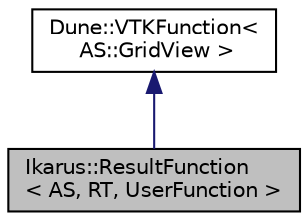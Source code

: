 digraph "Ikarus::ResultFunction&lt; AS, RT, UserFunction &gt;"
{
 // LATEX_PDF_SIZE
  edge [fontname="Helvetica",fontsize="10",labelfontname="Helvetica",labelfontsize="10"];
  node [fontname="Helvetica",fontsize="10",shape=record];
  Node1 [label="Ikarus::ResultFunction\l\< AS, RT, UserFunction \>",height=0.2,width=0.4,color="black", fillcolor="grey75", style="filled", fontcolor="black",tooltip="Wrapper to evaluate results for a vtkwriter."];
  Node2 -> Node1 [dir="back",color="midnightblue",fontsize="10",style="solid",fontname="Helvetica"];
  Node2 [label="Dune::VTKFunction\<\l AS::GridView \>",height=0.2,width=0.4,color="black", fillcolor="white", style="filled",tooltip=" "];
}
